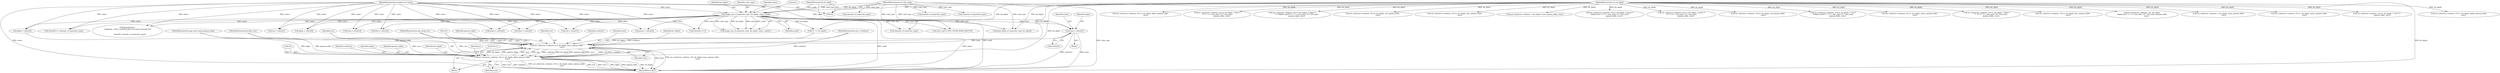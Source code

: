 digraph "0_Android_9d4853418ab2f754c2b63e091c29c5529b8b86ca_14@array" {
"1000838" [label="(Call,luma = colors[1])"];
"1000148" [label="(Call,image_size_of_type(color_type, bit_depth, colors, small))"];
"1000133" [label="(MethodParameterIn,int color_type)"];
"1000134" [label="(MethodParameterIn,int bit_depth)"];
"1000137" [label="(MethodParameterIn,unsigned int *colors)"];
"1000138" [label="(MethodParameterIn,int small)"];
"1000860" [label="(Call,set_value(row, rowbytes, 2*x, bit_depth, luma, gamma_table,\n                     conv))"];
"1000870" [label="(Call,set_value(row, rowbytes, 2*x+1, bit_depth, alpha, gamma_table,\n                     conv))"];
"1000150" [label="(Identifier,bit_depth)"];
"1000539" [label="(Call,set_value(row, rowbytes, 2*x, bit_depth,\n (depth_max * x * 2 + size_max) / (2 * size_max), gamma_table,\n                  conv))"];
"1000137" [label="(MethodParameterIn,unsigned int *colors)"];
"1000869" [label="(Identifier,conv)"];
"1000858" [label="(Identifier,x)"];
"1000972" [label="(Call,alpha = colors[4])"];
"1000839" [label="(Identifier,luma)"];
"1000805" [label="(Call,channels_of_type(color_type))"];
"1000452" [label="(Call,channels_of_type(color_type))"];
"1000149" [label="(Identifier,color_type)"];
"1000151" [label="(Identifier,colors)"];
"1000826" [label="(Call,set_value(row, rowbytes, x, bit_depth, luma, gamma_table,\n                     conv))"];
"1000147" [label="(Call,image_size_of_type(color_type, bit_depth, colors, small)-1)"];
"1000153" [label="(Literal,1)"];
"1000838" [label="(Call,luma = colors[1])"];
"1000892" [label="(Call,green = colors[2])"];
"1000926" [label="(Call,set_value(row, rowbytes, 3*x+1, bit_depth, green, gamma_table,\n                     conv))"];
"1000599" [label="(Call,set_value(row, rowbytes, 3*x+0, bit_depth, /* red */ Y,\n                     gamma_table, conv))"];
"1000960" [label="(Call,green = colors[2])"];
"1000559" [label="(Call,set_value(row, rowbytes, 2*x+1, bit_depth, alpha, gamma_table,\n                  conv))"];
"1000840" [label="(Call,colors[1])"];
"1000152" [label="(Identifier,small)"];
"1001024" [label="(Call,set_value(row, rowbytes, 4*x+3, bit_depth, alpha, gamma_table,\n                     conv))"];
"1000868" [label="(Identifier,gamma_table)"];
"1000898" [label="(Call,blue = colors[3])"];
"1001057" [label="(MethodReturn,RET)"];
"1000633" [label="(Call,set_value(row, rowbytes, 3*x+2, bit_depth, /* blue */\n (Y * x * 2 + size_max) / (2 * size_max),\n                  gamma_table, conv))"];
"1000873" [label="(Call,2*x+1)"];
"1000753" [label="(Call,set_value(row, rowbytes, 4*x+3, bit_depth, /* alpha */\n                  Y + ((depth_max-Y) * x * 2 + size_max) / (2 * size_max),\n                  gamma_table, conv))"];
"1000988" [label="(Call,set_value(row, rowbytes, 4*x+0, bit_depth, red, gamma_table,\n                     conv))"];
"1000886" [label="(Call,red = colors[1])"];
"1001012" [label="(Call,set_value(row, rowbytes, 4*x+2, bit_depth, blue, gamma_table,\n                     conv))"];
"1000845" [label="(Identifier,alpha)"];
"1001045" [label="(Call,fprintf(stderr,\n \"makepng: --color: count(%u) does not match channels(%u)\n\",\n\n          colors[0], channels_of_type(color_type)))"];
"1000872" [label="(Identifier,rowbytes)"];
"1000163" [label="(Call,colors[0] == 0)"];
"1000859" [label="(Block,)"];
"1000879" [label="(Identifier,alpha)"];
"1000844" [label="(Call,alpha = colors[2])"];
"1000136" [label="(MethodParameterIn,double conv)"];
"1000131" [label="(MethodParameterIn,size_t rowbytes)"];
"1000880" [label="(Identifier,gamma_table)"];
"1000861" [label="(Identifier,row)"];
"1000503" [label="(Call,set_value(row, rowbytes, x, bit_depth, luma, gamma_table, conv))"];
"1000871" [label="(Identifier,row)"];
"1000966" [label="(Call,blue = colors[3])"];
"1000878" [label="(Identifier,bit_depth)"];
"1000874" [label="(Call,2*x)"];
"1000148" [label="(Call,image_size_of_type(color_type, bit_depth, colors, small))"];
"1000862" [label="(Identifier,rowbytes)"];
"1000867" [label="(Identifier,luma)"];
"1000133" [label="(MethodParameterIn,int color_type)"];
"1000158" [label="(Call,1U << bit_depth)"];
"1000611" [label="(Call,set_value(row, rowbytes, 3*x+1, bit_depth, /* green */\n (depth_max * x * 2 + size_max) / (2 * size_max),\n                  gamma_table, conv))"];
"1000138" [label="(MethodParameterIn,int small)"];
"1000788" [label="(Call,color_type & PNG_COLOR_MASK_PALETTE)"];
"1000798" [label="(Call,colors[0] == channels_of_type(color_type))"];
"1000707" [label="(Call,set_value(row, rowbytes, 4*x+1, bit_depth, /* green */\n (Y * x * 2 + size_max) / (2 * size_max),\n                  gamma_table, conv))"];
"1000134" [label="(MethodParameterIn,int bit_depth)"];
"1000914" [label="(Call,set_value(row, rowbytes, 3*x+0, bit_depth, red, gamma_table,\n                     conv))"];
"1000860" [label="(Call,set_value(row, rowbytes, 2*x, bit_depth, luma, gamma_table,\n                     conv))"];
"1000683" [label="(Call,set_value(row, rowbytes, 4*x+0, bit_depth, /* red */\n ((depth_max-Y) * x * 2 + size_max) / (2 * size_max),\n                  gamma_table, conv))"];
"1001000" [label="(Call,set_value(row, rowbytes, 4*x+1, bit_depth, green, gamma_table,\n                     conv))"];
"1000802" [label="(Call,channels_of_type(color_type))"];
"1000729" [label="(Call,set_value(row, rowbytes, 4*x+2, bit_depth, /* blue */\n                  Y - (Y * x * 2 + size_max) / (2 * size_max),\n                  gamma_table, conv))"];
"1000954" [label="(Call,red = colors[1])"];
"1000938" [label="(Call,set_value(row, rowbytes, 3*x+2, bit_depth, blue, gamma_table,\n                     conv))"];
"1000870" [label="(Call,set_value(row, rowbytes, 2*x+1, bit_depth, alpha, gamma_table,\n                     conv))"];
"1000866" [label="(Identifier,bit_depth)"];
"1000135" [label="(MethodParameterIn,png_const_bytep gamma_table)"];
"1000881" [label="(Identifier,conv)"];
"1000836" [label="(Block,)"];
"1000811" [label="(Call,luma = colors[1])"];
"1001051" [label="(Call,channels_of_type(color_type))"];
"1000863" [label="(Call,2*x)"];
"1000174" [label="(Call,pixel_depth_of_type(color_type, bit_depth))"];
"1000130" [label="(MethodParameterIn,png_bytep row)"];
"1000838" -> "1000836"  [label="AST: "];
"1000838" -> "1000840"  [label="CFG: "];
"1000839" -> "1000838"  [label="AST: "];
"1000840" -> "1000838"  [label="AST: "];
"1000845" -> "1000838"  [label="CFG: "];
"1000838" -> "1001057"  [label="DDG: luma"];
"1000838" -> "1001057"  [label="DDG: colors[1]"];
"1000148" -> "1000838"  [label="DDG: colors"];
"1000137" -> "1000838"  [label="DDG: colors"];
"1000838" -> "1000860"  [label="DDG: luma"];
"1000148" -> "1000147"  [label="AST: "];
"1000148" -> "1000152"  [label="CFG: "];
"1000149" -> "1000148"  [label="AST: "];
"1000150" -> "1000148"  [label="AST: "];
"1000151" -> "1000148"  [label="AST: "];
"1000152" -> "1000148"  [label="AST: "];
"1000153" -> "1000148"  [label="CFG: "];
"1000148" -> "1001057"  [label="DDG: colors"];
"1000148" -> "1001057"  [label="DDG: small"];
"1000148" -> "1000147"  [label="DDG: color_type"];
"1000148" -> "1000147"  [label="DDG: bit_depth"];
"1000148" -> "1000147"  [label="DDG: colors"];
"1000148" -> "1000147"  [label="DDG: small"];
"1000133" -> "1000148"  [label="DDG: color_type"];
"1000134" -> "1000148"  [label="DDG: bit_depth"];
"1000137" -> "1000148"  [label="DDG: colors"];
"1000138" -> "1000148"  [label="DDG: small"];
"1000148" -> "1000158"  [label="DDG: bit_depth"];
"1000148" -> "1000163"  [label="DDG: colors"];
"1000148" -> "1000174"  [label="DDG: color_type"];
"1000148" -> "1000452"  [label="DDG: color_type"];
"1000148" -> "1000788"  [label="DDG: color_type"];
"1000148" -> "1000798"  [label="DDG: colors"];
"1000148" -> "1000811"  [label="DDG: colors"];
"1000148" -> "1000844"  [label="DDG: colors"];
"1000148" -> "1000886"  [label="DDG: colors"];
"1000148" -> "1000892"  [label="DDG: colors"];
"1000148" -> "1000898"  [label="DDG: colors"];
"1000148" -> "1000954"  [label="DDG: colors"];
"1000148" -> "1000960"  [label="DDG: colors"];
"1000148" -> "1000966"  [label="DDG: colors"];
"1000148" -> "1000972"  [label="DDG: colors"];
"1000148" -> "1001045"  [label="DDG: colors"];
"1000133" -> "1000129"  [label="AST: "];
"1000133" -> "1001057"  [label="DDG: color_type"];
"1000133" -> "1000174"  [label="DDG: color_type"];
"1000133" -> "1000452"  [label="DDG: color_type"];
"1000133" -> "1000788"  [label="DDG: color_type"];
"1000133" -> "1000802"  [label="DDG: color_type"];
"1000133" -> "1000805"  [label="DDG: color_type"];
"1000133" -> "1001051"  [label="DDG: color_type"];
"1000134" -> "1000129"  [label="AST: "];
"1000134" -> "1001057"  [label="DDG: bit_depth"];
"1000134" -> "1000158"  [label="DDG: bit_depth"];
"1000134" -> "1000174"  [label="DDG: bit_depth"];
"1000134" -> "1000503"  [label="DDG: bit_depth"];
"1000134" -> "1000539"  [label="DDG: bit_depth"];
"1000134" -> "1000559"  [label="DDG: bit_depth"];
"1000134" -> "1000599"  [label="DDG: bit_depth"];
"1000134" -> "1000611"  [label="DDG: bit_depth"];
"1000134" -> "1000633"  [label="DDG: bit_depth"];
"1000134" -> "1000683"  [label="DDG: bit_depth"];
"1000134" -> "1000707"  [label="DDG: bit_depth"];
"1000134" -> "1000729"  [label="DDG: bit_depth"];
"1000134" -> "1000753"  [label="DDG: bit_depth"];
"1000134" -> "1000826"  [label="DDG: bit_depth"];
"1000134" -> "1000860"  [label="DDG: bit_depth"];
"1000134" -> "1000870"  [label="DDG: bit_depth"];
"1000134" -> "1000914"  [label="DDG: bit_depth"];
"1000134" -> "1000926"  [label="DDG: bit_depth"];
"1000134" -> "1000938"  [label="DDG: bit_depth"];
"1000134" -> "1000988"  [label="DDG: bit_depth"];
"1000134" -> "1001000"  [label="DDG: bit_depth"];
"1000134" -> "1001012"  [label="DDG: bit_depth"];
"1000134" -> "1001024"  [label="DDG: bit_depth"];
"1000137" -> "1000129"  [label="AST: "];
"1000137" -> "1001057"  [label="DDG: colors"];
"1000137" -> "1000163"  [label="DDG: colors"];
"1000137" -> "1000798"  [label="DDG: colors"];
"1000137" -> "1000811"  [label="DDG: colors"];
"1000137" -> "1000844"  [label="DDG: colors"];
"1000137" -> "1000886"  [label="DDG: colors"];
"1000137" -> "1000892"  [label="DDG: colors"];
"1000137" -> "1000898"  [label="DDG: colors"];
"1000137" -> "1000954"  [label="DDG: colors"];
"1000137" -> "1000960"  [label="DDG: colors"];
"1000137" -> "1000966"  [label="DDG: colors"];
"1000137" -> "1000972"  [label="DDG: colors"];
"1000137" -> "1001045"  [label="DDG: colors"];
"1000138" -> "1000129"  [label="AST: "];
"1000138" -> "1001057"  [label="DDG: small"];
"1000860" -> "1000859"  [label="AST: "];
"1000860" -> "1000869"  [label="CFG: "];
"1000861" -> "1000860"  [label="AST: "];
"1000862" -> "1000860"  [label="AST: "];
"1000863" -> "1000860"  [label="AST: "];
"1000866" -> "1000860"  [label="AST: "];
"1000867" -> "1000860"  [label="AST: "];
"1000868" -> "1000860"  [label="AST: "];
"1000869" -> "1000860"  [label="AST: "];
"1000871" -> "1000860"  [label="CFG: "];
"1000860" -> "1001057"  [label="DDG: luma"];
"1000860" -> "1001057"  [label="DDG: set_value(row, rowbytes, 2*x, bit_depth, luma, gamma_table,\n                     conv)"];
"1000870" -> "1000860"  [label="DDG: row"];
"1000870" -> "1000860"  [label="DDG: rowbytes"];
"1000870" -> "1000860"  [label="DDG: bit_depth"];
"1000870" -> "1000860"  [label="DDG: gamma_table"];
"1000870" -> "1000860"  [label="DDG: conv"];
"1000130" -> "1000860"  [label="DDG: row"];
"1000131" -> "1000860"  [label="DDG: rowbytes"];
"1000863" -> "1000860"  [label="DDG: 2"];
"1000863" -> "1000860"  [label="DDG: x"];
"1000158" -> "1000860"  [label="DDG: bit_depth"];
"1000135" -> "1000860"  [label="DDG: gamma_table"];
"1000136" -> "1000860"  [label="DDG: conv"];
"1000860" -> "1000870"  [label="DDG: row"];
"1000860" -> "1000870"  [label="DDG: rowbytes"];
"1000860" -> "1000870"  [label="DDG: bit_depth"];
"1000860" -> "1000870"  [label="DDG: gamma_table"];
"1000860" -> "1000870"  [label="DDG: conv"];
"1000870" -> "1000859"  [label="AST: "];
"1000870" -> "1000881"  [label="CFG: "];
"1000871" -> "1000870"  [label="AST: "];
"1000872" -> "1000870"  [label="AST: "];
"1000873" -> "1000870"  [label="AST: "];
"1000878" -> "1000870"  [label="AST: "];
"1000879" -> "1000870"  [label="AST: "];
"1000880" -> "1000870"  [label="AST: "];
"1000881" -> "1000870"  [label="AST: "];
"1000858" -> "1000870"  [label="CFG: "];
"1000870" -> "1001057"  [label="DDG: bit_depth"];
"1000870" -> "1001057"  [label="DDG: conv"];
"1000870" -> "1001057"  [label="DDG: rowbytes"];
"1000870" -> "1001057"  [label="DDG: set_value(row, rowbytes, 2*x+1, bit_depth, alpha, gamma_table,\n                     conv)"];
"1000870" -> "1001057"  [label="DDG: row"];
"1000870" -> "1001057"  [label="DDG: 2*x+1"];
"1000870" -> "1001057"  [label="DDG: alpha"];
"1000870" -> "1001057"  [label="DDG: gamma_table"];
"1000130" -> "1000870"  [label="DDG: row"];
"1000131" -> "1000870"  [label="DDG: rowbytes"];
"1000874" -> "1000870"  [label="DDG: 2"];
"1000874" -> "1000870"  [label="DDG: x"];
"1000844" -> "1000870"  [label="DDG: alpha"];
"1000135" -> "1000870"  [label="DDG: gamma_table"];
"1000136" -> "1000870"  [label="DDG: conv"];
}
